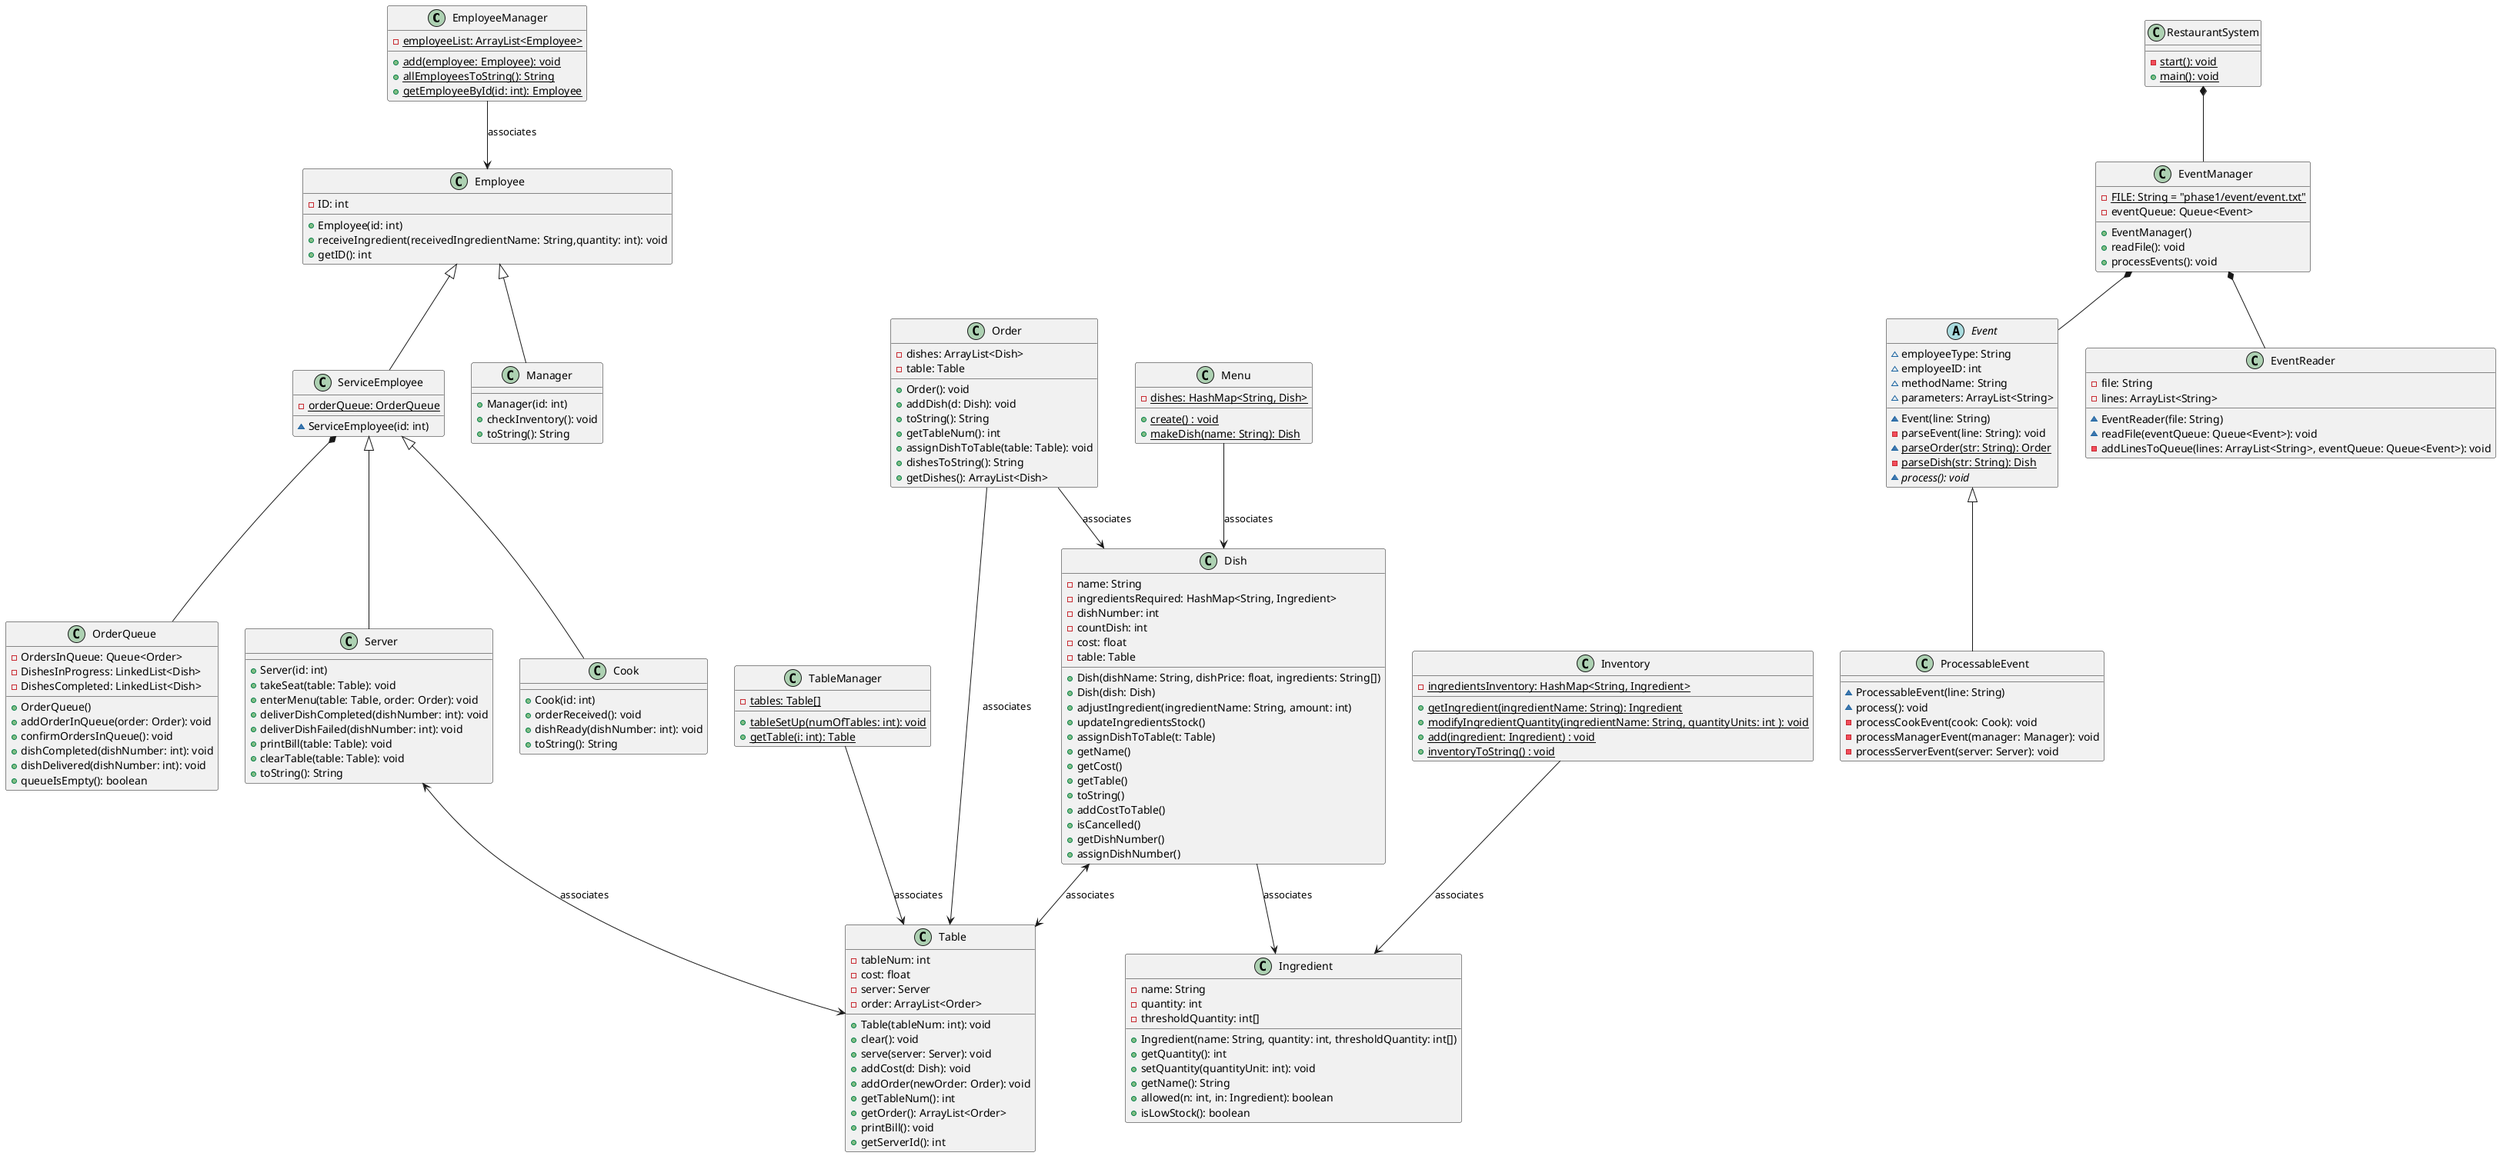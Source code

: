 @startuml
class EmployeeManager{
- {static} employeeList: ArrayList<Employee>
+ {static} add(employee: Employee): void
+ {static} allEmployeesToString(): String
+ {static} getEmployeeById(id: int): Employee
}
class OrderQueue{
- OrdersInQueue: Queue<Order>
- DishesInProgress: LinkedList<Dish>
- DishesCompleted: LinkedList<Dish>
+ OrderQueue()
+ addOrderInQueue(order: Order): void
+ confirmOrdersInQueue(): void
+ dishCompleted(dishNumber: int): void
+ dishDelivered(dishNumber: int): void
+ queueIsEmpty(): boolean
}

class Employee{
- ID: int
+ Employee(id: int)
+ receiveIngredient(receivedIngredientName: String,quantity: int): void
+ getID(): int
}
class ServiceEmployee {
- {static} orderQueue: OrderQueue
~ ServiceEmployee(id: int)
}
class Server{
+ Server(id: int)
+ takeSeat(table: Table): void
+ enterMenu(table: Table, order: Order): void
+ deliverDishCompleted(dishNumber: int): void
+ deliverDishFailed(dishNumber: int): void
+ printBill(table: Table): void
+ clearTable(table: Table): void
+ toString(): String
}
class Cook{
+ Cook(id: int)
+ orderReceived(): void
+ dishReady(dishNumber: int): void
+ toString(): String
}
class Manager{
+ Manager(id: int)
+ checkInventory(): void
+ toString(): String
}

Employee <|-- ServiceEmployee
ServiceEmployee <|-- Cook
ServiceEmployee <|-- Server
Employee <|-- Manager
ServiceEmployee *-- OrderQueue
EmployeeManager --> Employee : associates
Server <--> Table : associates

class TableManager{
- {static} tables: Table[]
+ {static} tableSetUp(numOfTables: int): void
+ {static} getTable(i: int): Table
}
TableManager --> Table : associates

class Table{
- tableNum: int
- cost: float
- server: Server
- order: ArrayList<Order>
+ Table(tableNum: int): void
+ clear(): void
+ serve(server: Server): void
+ addCost(d: Dish): void
+ addOrder(newOrder: Order): void
+ getTableNum(): int
+ getOrder(): ArrayList<Order>
+ printBill(): void
+ getServerId(): int
}

class Order{
- dishes: ArrayList<Dish>
- table: Table
+ Order(): void
+ addDish(d: Dish): void
+ toString(): String
+ getTableNum(): int
+ assignDishToTable(table: Table): void
+ dishesToString(): String
+ getDishes(): ArrayList<Dish>
}
Order --> Dish : associates
Order --> Table : associates

class Ingredient{
- name: String
- quantity: int
- thresholdQuantity: int[]
+ Ingredient(name: String, quantity: int, thresholdQuantity: int[])
+ getQuantity(): int
+ setQuantity(quantityUnit: int): void
+ getName(): String
+ allowed(n: int, in: Ingredient): boolean
+ isLowStock(): boolean
}

class Dish{
- name: String
- ingredientsRequired: HashMap<String, Ingredient>
- dishNumber: int
- countDish: int
- cost: float
- table: Table
+ Dish(dishName: String, dishPrice: float, ingredients: String[])
+ Dish(dish: Dish)
+ adjustIngredient(ingredientName: String, amount: int)
+ updateIngredientsStock()
+ assignDishToTable(t: Table)
+ getName()
+ getCost()
+ getTable()
+ toString()
+ addCostToTable()
+ isCancelled()
+ getDishNumber()
+ assignDishNumber()
}
Dish <--> Table : associates
Dish --> Ingredient : associates

class Inventory{
- {static} ingredientsInventory: HashMap<String, Ingredient>
+ {static} getIngredient(ingredientName: String): Ingredient
+ {static} modifyIngredientQuantity(ingredientName: String, quantityUnits: int ): void
+ {static} add(ingredient: Ingredient) : void
+ {static} inventoryToString() : void
}
Inventory --> Ingredient: associates

class Menu {
- {static} dishes: HashMap<String, Dish>
+ {static} create() : void
+ {static} makeDish(name: String): Dish
}
Menu --> Dish : associates

abstract class Event{
~ employeeType: String
~ employeeID: int
~ methodName: String
~ parameters: ArrayList<String>
~ Event(line: String)
- parseEvent(line: String): void
~ {static} parseOrder(str: String): Order
- {static} parseDish(str: String): Dish
~ {abstract} process(): void
}

class EventManager{
- {static} FILE: String = "phase1/event/event.txt"
- eventQueue: Queue<Event>
+ EventManager()
+ readFile(): void
+ processEvents(): void
}

class ProcessableEvent{
~ ProcessableEvent(line: String)
~ process(): void
- processCookEvent(cook: Cook): void
- processManagerEvent(manager: Manager): void
- processServerEvent(server: Server): void
}

class EventReader{
- file: String
- lines: ArrayList<String>
~ EventReader(file: String)
~ readFile(eventQueue: Queue<Event>): void
- addLinesToQueue(lines: ArrayList<String>, eventQueue: Queue<Event>): void
}

Event <|-- ProcessableEvent
EventManager *-- EventReader
EventManager *-- Event


class RestaurantSystem{
- {static} start(): void
+ {static} main(): void
}

RestaurantSystem *-- EventManager
@enduml